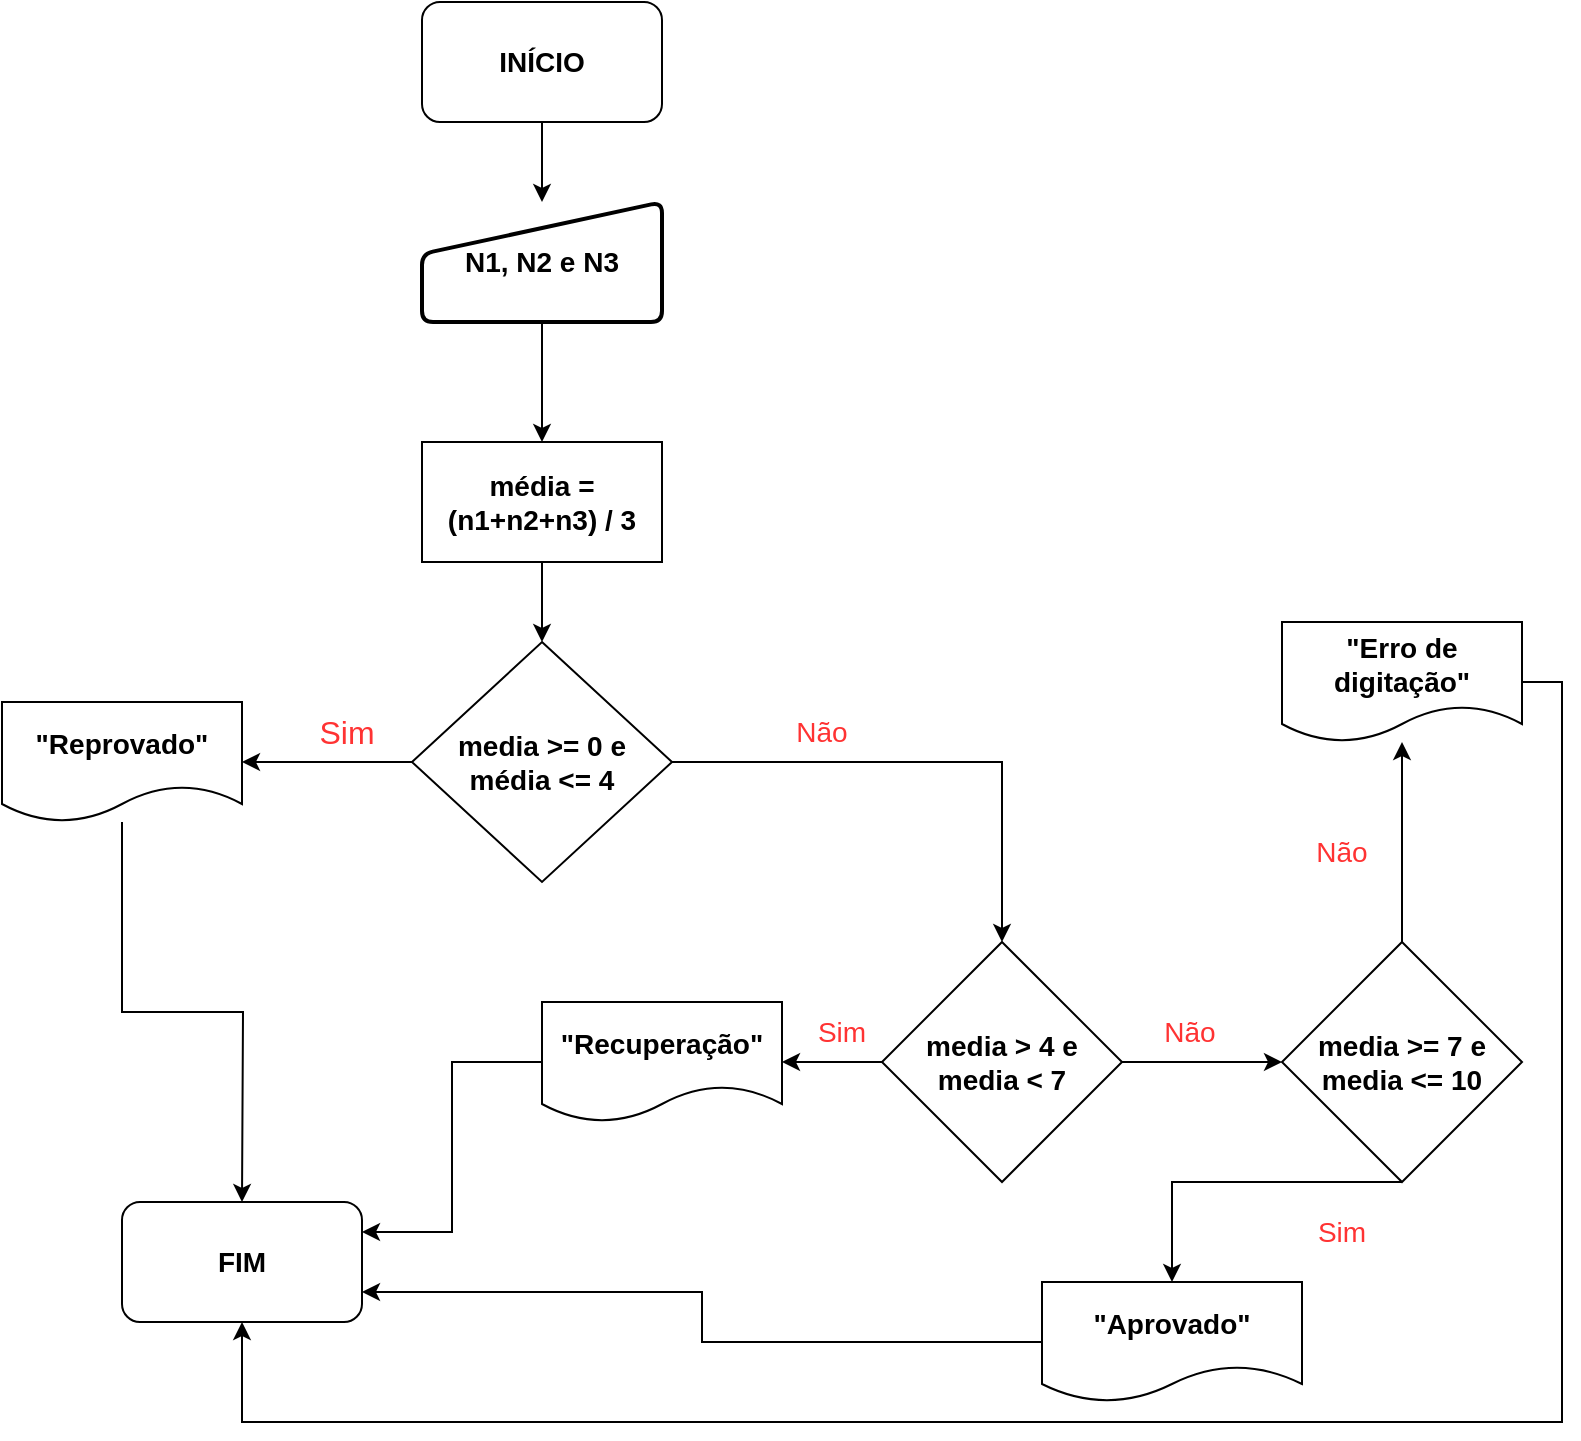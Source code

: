 <mxfile version="25.0.2">
  <diagram name="Página-1" id="gvcVe77q_6b38QNZtLEc">
    <mxGraphModel dx="1313" dy="786" grid="1" gridSize="10" guides="1" tooltips="1" connect="1" arrows="1" fold="1" page="1" pageScale="1" pageWidth="827" pageHeight="1169" math="0" shadow="0">
      <root>
        <mxCell id="0" />
        <mxCell id="1" parent="0" />
        <mxCell id="nCnESxvq9po99F9m9TIw-11" value="" style="edgeStyle=orthogonalEdgeStyle;rounded=0;orthogonalLoop=1;jettySize=auto;html=1;fontStyle=1;fontSize=14;" edge="1" parent="1" source="nCnESxvq9po99F9m9TIw-1" target="nCnESxvq9po99F9m9TIw-10">
          <mxGeometry relative="1" as="geometry" />
        </mxCell>
        <mxCell id="nCnESxvq9po99F9m9TIw-1" value="INÍCIO" style="rounded=1;whiteSpace=wrap;html=1;fontStyle=1;fontSize=14;" vertex="1" parent="1">
          <mxGeometry x="240" y="40" width="120" height="60" as="geometry" />
        </mxCell>
        <mxCell id="nCnESxvq9po99F9m9TIw-13" value="" style="edgeStyle=orthogonalEdgeStyle;rounded=0;orthogonalLoop=1;jettySize=auto;html=1;" edge="1" parent="1" source="nCnESxvq9po99F9m9TIw-10" target="nCnESxvq9po99F9m9TIw-12">
          <mxGeometry relative="1" as="geometry" />
        </mxCell>
        <mxCell id="nCnESxvq9po99F9m9TIw-10" value="N1, N2 e N3" style="html=1;strokeWidth=2;shape=manualInput;whiteSpace=wrap;rounded=1;size=26;arcSize=11;fontStyle=1;fontSize=14;" vertex="1" parent="1">
          <mxGeometry x="240" y="140" width="120" height="60" as="geometry" />
        </mxCell>
        <mxCell id="nCnESxvq9po99F9m9TIw-15" value="" style="edgeStyle=orthogonalEdgeStyle;rounded=0;orthogonalLoop=1;jettySize=auto;html=1;" edge="1" parent="1" source="nCnESxvq9po99F9m9TIw-12" target="nCnESxvq9po99F9m9TIw-14">
          <mxGeometry relative="1" as="geometry" />
        </mxCell>
        <mxCell id="nCnESxvq9po99F9m9TIw-12" value="&lt;font&gt;&lt;span&gt;média = (n1+n2+n3) / 3&lt;/span&gt;&lt;/font&gt;" style="rounded=0;whiteSpace=wrap;html=1;fontSize=14;fontStyle=1" vertex="1" parent="1">
          <mxGeometry x="240" y="260" width="120" height="60" as="geometry" />
        </mxCell>
        <mxCell id="nCnESxvq9po99F9m9TIw-17" value="" style="edgeStyle=orthogonalEdgeStyle;rounded=0;orthogonalLoop=1;jettySize=auto;html=1;" edge="1" parent="1" source="nCnESxvq9po99F9m9TIw-14" target="nCnESxvq9po99F9m9TIw-16">
          <mxGeometry relative="1" as="geometry" />
        </mxCell>
        <mxCell id="nCnESxvq9po99F9m9TIw-14" value="media &amp;gt;= 0 e média &amp;lt;= 4" style="rhombus;whiteSpace=wrap;html=1;fontStyle=1;fontSize=14;" vertex="1" parent="1">
          <mxGeometry x="235" y="360" width="130" height="120" as="geometry" />
        </mxCell>
        <mxCell id="nCnESxvq9po99F9m9TIw-16" value="&quot;Reprovado&quot;" style="shape=document;whiteSpace=wrap;html=1;boundedLbl=1;fontSize=14;fontStyle=1;" vertex="1" parent="1">
          <mxGeometry x="30" y="390" width="120" height="60" as="geometry" />
        </mxCell>
        <mxCell id="nCnESxvq9po99F9m9TIw-18" value="Sim" style="text;html=1;align=center;verticalAlign=middle;whiteSpace=wrap;rounded=0;fontSize=16;fontColor=#FF3333;" vertex="1" parent="1">
          <mxGeometry x="170" y="390" width="65" height="30" as="geometry" />
        </mxCell>
        <mxCell id="nCnESxvq9po99F9m9TIw-28" value="" style="edgeStyle=orthogonalEdgeStyle;rounded=0;orthogonalLoop=1;jettySize=auto;html=1;" edge="1" parent="1" source="nCnESxvq9po99F9m9TIw-21" target="nCnESxvq9po99F9m9TIw-27">
          <mxGeometry relative="1" as="geometry" />
        </mxCell>
        <mxCell id="nCnESxvq9po99F9m9TIw-30" value="" style="edgeStyle=orthogonalEdgeStyle;rounded=0;orthogonalLoop=1;jettySize=auto;html=1;" edge="1" parent="1" source="nCnESxvq9po99F9m9TIw-21" target="nCnESxvq9po99F9m9TIw-29">
          <mxGeometry relative="1" as="geometry" />
        </mxCell>
        <mxCell id="nCnESxvq9po99F9m9TIw-21" value="media &amp;gt; 4 e media &amp;lt; 7" style="rhombus;whiteSpace=wrap;html=1;fontSize=14;fontStyle=1" vertex="1" parent="1">
          <mxGeometry x="470" y="510" width="120" height="120" as="geometry" />
        </mxCell>
        <mxCell id="nCnESxvq9po99F9m9TIw-23" value="" style="edgeStyle=orthogonalEdgeStyle;rounded=0;orthogonalLoop=1;jettySize=auto;html=1;entryX=0.5;entryY=0;entryDx=0;entryDy=0;" edge="1" parent="1" source="nCnESxvq9po99F9m9TIw-14" target="nCnESxvq9po99F9m9TIw-21">
          <mxGeometry relative="1" as="geometry">
            <mxPoint x="365" y="420" as="sourcePoint" />
            <mxPoint x="450" y="420" as="targetPoint" />
          </mxGeometry>
        </mxCell>
        <mxCell id="nCnESxvq9po99F9m9TIw-24" value="Não" style="text;html=1;align=center;verticalAlign=middle;whiteSpace=wrap;rounded=0;fontSize=14;fontColor=#FF3333;" vertex="1" parent="1">
          <mxGeometry x="410" y="390" width="60" height="30" as="geometry" />
        </mxCell>
        <mxCell id="nCnESxvq9po99F9m9TIw-43" style="edgeStyle=orthogonalEdgeStyle;rounded=0;orthogonalLoop=1;jettySize=auto;html=1;entryX=1;entryY=0.25;entryDx=0;entryDy=0;" edge="1" parent="1" source="nCnESxvq9po99F9m9TIw-27" target="nCnESxvq9po99F9m9TIw-39">
          <mxGeometry relative="1" as="geometry" />
        </mxCell>
        <mxCell id="nCnESxvq9po99F9m9TIw-27" value="&quot;Recuperação&quot;" style="shape=document;whiteSpace=wrap;html=1;boundedLbl=1;fontSize=14;fontStyle=1;" vertex="1" parent="1">
          <mxGeometry x="300" y="540" width="120" height="60" as="geometry" />
        </mxCell>
        <mxCell id="nCnESxvq9po99F9m9TIw-32" value="" style="edgeStyle=orthogonalEdgeStyle;rounded=0;orthogonalLoop=1;jettySize=auto;html=1;" edge="1" parent="1" source="nCnESxvq9po99F9m9TIw-29" target="nCnESxvq9po99F9m9TIw-31">
          <mxGeometry relative="1" as="geometry">
            <Array as="points">
              <mxPoint x="615" y="630" />
            </Array>
          </mxGeometry>
        </mxCell>
        <mxCell id="nCnESxvq9po99F9m9TIw-37" value="" style="edgeStyle=orthogonalEdgeStyle;rounded=0;orthogonalLoop=1;jettySize=auto;html=1;" edge="1" parent="1" source="nCnESxvq9po99F9m9TIw-29" target="nCnESxvq9po99F9m9TIw-36">
          <mxGeometry relative="1" as="geometry" />
        </mxCell>
        <mxCell id="nCnESxvq9po99F9m9TIw-29" value="media &amp;gt;= 7 e media &amp;lt;= 10" style="rhombus;whiteSpace=wrap;html=1;fontSize=14;fontStyle=1" vertex="1" parent="1">
          <mxGeometry x="670" y="510" width="120" height="120" as="geometry" />
        </mxCell>
        <mxCell id="nCnESxvq9po99F9m9TIw-42" style="edgeStyle=orthogonalEdgeStyle;rounded=0;orthogonalLoop=1;jettySize=auto;html=1;entryX=1;entryY=0.75;entryDx=0;entryDy=0;" edge="1" parent="1" source="nCnESxvq9po99F9m9TIw-31" target="nCnESxvq9po99F9m9TIw-39">
          <mxGeometry relative="1" as="geometry" />
        </mxCell>
        <mxCell id="nCnESxvq9po99F9m9TIw-31" value="&quot;Aprovado&quot;" style="shape=document;whiteSpace=wrap;html=1;boundedLbl=1;fontSize=14;fontStyle=1;" vertex="1" parent="1">
          <mxGeometry x="550" y="680" width="130" height="60" as="geometry" />
        </mxCell>
        <mxCell id="nCnESxvq9po99F9m9TIw-33" value="Não" style="text;html=1;align=center;verticalAlign=middle;whiteSpace=wrap;rounded=0;fontSize=14;fontColor=#FF3333;" vertex="1" parent="1">
          <mxGeometry x="594" y="540" width="60" height="30" as="geometry" />
        </mxCell>
        <mxCell id="nCnESxvq9po99F9m9TIw-34" value="Sim" style="text;html=1;align=center;verticalAlign=middle;whiteSpace=wrap;rounded=0;fontSize=14;fontColor=#FF3333;" vertex="1" parent="1">
          <mxGeometry x="420" y="540" width="60" height="30" as="geometry" />
        </mxCell>
        <mxCell id="nCnESxvq9po99F9m9TIw-35" value="Sim" style="text;html=1;align=center;verticalAlign=middle;whiteSpace=wrap;rounded=0;fontSize=14;fontColor=#FF3333;" vertex="1" parent="1">
          <mxGeometry x="670" y="640" width="60" height="30" as="geometry" />
        </mxCell>
        <mxCell id="nCnESxvq9po99F9m9TIw-41" style="edgeStyle=orthogonalEdgeStyle;rounded=0;orthogonalLoop=1;jettySize=auto;html=1;entryX=0.5;entryY=1;entryDx=0;entryDy=0;" edge="1" parent="1" source="nCnESxvq9po99F9m9TIw-36" target="nCnESxvq9po99F9m9TIw-39">
          <mxGeometry relative="1" as="geometry">
            <Array as="points">
              <mxPoint x="810" y="380" />
              <mxPoint x="810" y="750" />
              <mxPoint x="150" y="750" />
            </Array>
          </mxGeometry>
        </mxCell>
        <mxCell id="nCnESxvq9po99F9m9TIw-36" value="&quot;Erro de digitação&quot;" style="shape=document;whiteSpace=wrap;html=1;boundedLbl=1;fontSize=14;fontStyle=1;" vertex="1" parent="1">
          <mxGeometry x="670" y="350" width="120" height="60" as="geometry" />
        </mxCell>
        <mxCell id="nCnESxvq9po99F9m9TIw-38" value="Não" style="text;html=1;align=center;verticalAlign=middle;whiteSpace=wrap;rounded=0;fontSize=14;fontColor=#FF3333;" vertex="1" parent="1">
          <mxGeometry x="670" y="450" width="60" height="30" as="geometry" />
        </mxCell>
        <mxCell id="nCnESxvq9po99F9m9TIw-39" value="FIM" style="rounded=1;whiteSpace=wrap;html=1;fontSize=14;fontStyle=1" vertex="1" parent="1">
          <mxGeometry x="90" y="640" width="120" height="60" as="geometry" />
        </mxCell>
        <mxCell id="nCnESxvq9po99F9m9TIw-40" style="edgeStyle=orthogonalEdgeStyle;rounded=0;orthogonalLoop=1;jettySize=auto;html=1;" edge="1" parent="1" source="nCnESxvq9po99F9m9TIw-16">
          <mxGeometry relative="1" as="geometry">
            <mxPoint x="150" y="640" as="targetPoint" />
          </mxGeometry>
        </mxCell>
      </root>
    </mxGraphModel>
  </diagram>
</mxfile>
